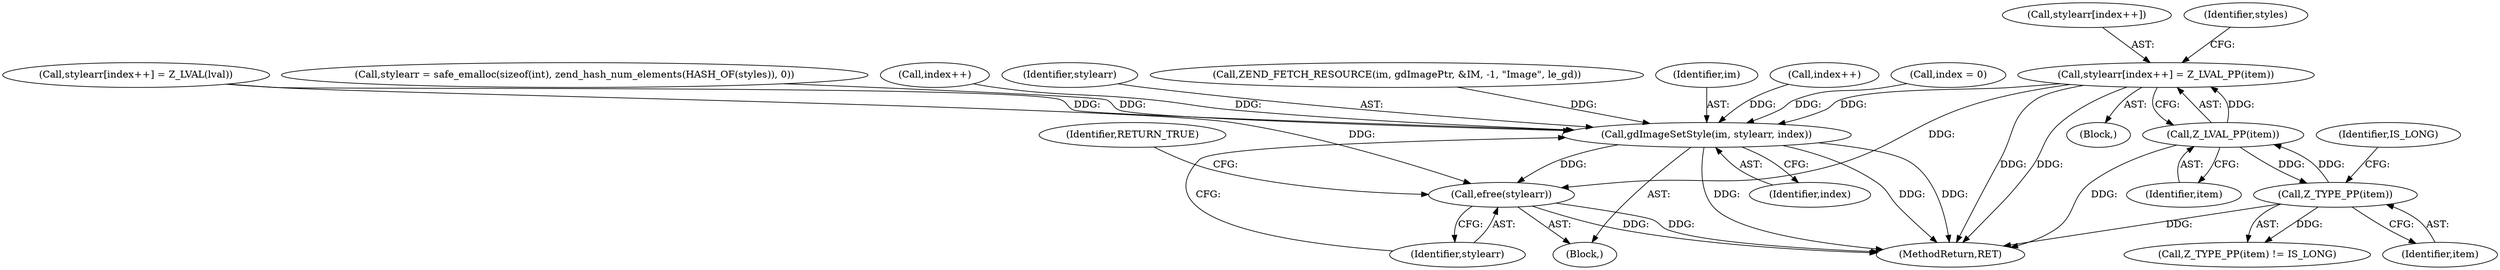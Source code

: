 digraph "0_php-src_2938329ce19cb8c4197dec146c3ec887c6f61d01@array" {
"1000187" [label="(Call,stylearr[index++] = Z_LVAL_PP(item))"];
"1000192" [label="(Call,Z_LVAL_PP(item))"];
"1000162" [label="(Call,Z_TYPE_PP(item))"];
"1000194" [label="(Call,gdImageSetStyle(im, stylearr, index))"];
"1000198" [label="(Call,efree(stylearr))"];
"1000192" [label="(Call,Z_LVAL_PP(item))"];
"1000121" [label="(Call,stylearr = safe_emalloc(sizeof(int), zend_hash_num_elements(HASH_OF(styles)), 0))"];
"1000200" [label="(Identifier,RETURN_TRUE)"];
"1000190" [label="(Call,index++)"];
"1000163" [label="(Identifier,item)"];
"1000199" [label="(Identifier,stylearr)"];
"1000197" [label="(Identifier,index)"];
"1000196" [label="(Identifier,stylearr)"];
"1000112" [label="(Call,ZEND_FETCH_RESOURCE(im, gdImagePtr, &IM, -1, \"Image\", le_gd))"];
"1000186" [label="(Block,)"];
"1000198" [label="(Call,efree(stylearr))"];
"1000195" [label="(Identifier,im)"];
"1000161" [label="(Call,Z_TYPE_PP(item) != IS_LONG)"];
"1000164" [label="(Identifier,IS_LONG)"];
"1000201" [label="(MethodReturn,RET)"];
"1000193" [label="(Identifier,item)"];
"1000188" [label="(Call,stylearr[index++])"];
"1000141" [label="(Identifier,styles)"];
"1000178" [label="(Call,stylearr[index++] = Z_LVAL(lval))"];
"1000181" [label="(Call,index++)"];
"1000136" [label="(Call,index = 0)"];
"1000103" [label="(Block,)"];
"1000162" [label="(Call,Z_TYPE_PP(item))"];
"1000187" [label="(Call,stylearr[index++] = Z_LVAL_PP(item))"];
"1000194" [label="(Call,gdImageSetStyle(im, stylearr, index))"];
"1000187" -> "1000186"  [label="AST: "];
"1000187" -> "1000192"  [label="CFG: "];
"1000188" -> "1000187"  [label="AST: "];
"1000192" -> "1000187"  [label="AST: "];
"1000141" -> "1000187"  [label="CFG: "];
"1000187" -> "1000201"  [label="DDG: "];
"1000187" -> "1000201"  [label="DDG: "];
"1000192" -> "1000187"  [label="DDG: "];
"1000187" -> "1000194"  [label="DDG: "];
"1000187" -> "1000198"  [label="DDG: "];
"1000192" -> "1000193"  [label="CFG: "];
"1000193" -> "1000192"  [label="AST: "];
"1000192" -> "1000201"  [label="DDG: "];
"1000192" -> "1000162"  [label="DDG: "];
"1000162" -> "1000192"  [label="DDG: "];
"1000162" -> "1000161"  [label="AST: "];
"1000162" -> "1000163"  [label="CFG: "];
"1000163" -> "1000162"  [label="AST: "];
"1000164" -> "1000162"  [label="CFG: "];
"1000162" -> "1000201"  [label="DDG: "];
"1000162" -> "1000161"  [label="DDG: "];
"1000194" -> "1000103"  [label="AST: "];
"1000194" -> "1000197"  [label="CFG: "];
"1000195" -> "1000194"  [label="AST: "];
"1000196" -> "1000194"  [label="AST: "];
"1000197" -> "1000194"  [label="AST: "];
"1000199" -> "1000194"  [label="CFG: "];
"1000194" -> "1000201"  [label="DDG: "];
"1000194" -> "1000201"  [label="DDG: "];
"1000194" -> "1000201"  [label="DDG: "];
"1000112" -> "1000194"  [label="DDG: "];
"1000178" -> "1000194"  [label="DDG: "];
"1000121" -> "1000194"  [label="DDG: "];
"1000181" -> "1000194"  [label="DDG: "];
"1000190" -> "1000194"  [label="DDG: "];
"1000136" -> "1000194"  [label="DDG: "];
"1000194" -> "1000198"  [label="DDG: "];
"1000198" -> "1000103"  [label="AST: "];
"1000198" -> "1000199"  [label="CFG: "];
"1000199" -> "1000198"  [label="AST: "];
"1000200" -> "1000198"  [label="CFG: "];
"1000198" -> "1000201"  [label="DDG: "];
"1000198" -> "1000201"  [label="DDG: "];
"1000178" -> "1000198"  [label="DDG: "];
}
